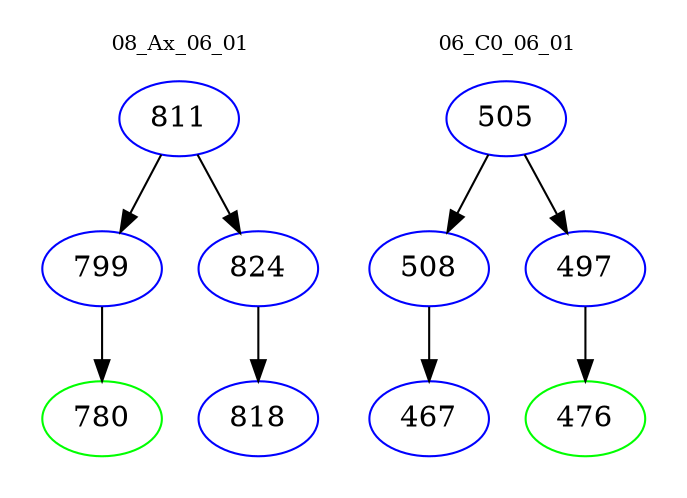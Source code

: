 digraph{
subgraph cluster_0 {
color = white
label = "08_Ax_06_01";
fontsize=10;
T0_811 [label="811", color="blue"]
T0_811 -> T0_799 [color="black"]
T0_799 [label="799", color="blue"]
T0_799 -> T0_780 [color="black"]
T0_780 [label="780", color="green"]
T0_811 -> T0_824 [color="black"]
T0_824 [label="824", color="blue"]
T0_824 -> T0_818 [color="black"]
T0_818 [label="818", color="blue"]
}
subgraph cluster_1 {
color = white
label = "06_C0_06_01";
fontsize=10;
T1_505 [label="505", color="blue"]
T1_505 -> T1_508 [color="black"]
T1_508 [label="508", color="blue"]
T1_508 -> T1_467 [color="black"]
T1_467 [label="467", color="blue"]
T1_505 -> T1_497 [color="black"]
T1_497 [label="497", color="blue"]
T1_497 -> T1_476 [color="black"]
T1_476 [label="476", color="green"]
}
}
